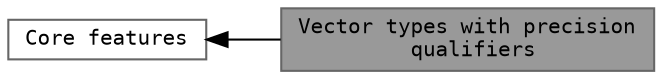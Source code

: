 digraph "Vector types with precision qualifiers"
{
 // LATEX_PDF_SIZE
  bgcolor="transparent";
  edge [fontname=Terminal,fontsize=10,labelfontname=Helvetica,labelfontsize=10];
  node [fontname=Terminal,fontsize=10,shape=box,height=0.2,width=0.4];
  rankdir=LR;
  Node2 [label="Core features",height=0.2,width=0.4,color="grey40", fillcolor="white", style="filled",URL="$group__core.html",tooltip="Features that implement in C++ the GLSL specification as closely as possible."];
  Node1 [label="Vector types with precision\l qualifiers",height=0.2,width=0.4,color="gray40", fillcolor="grey60", style="filled", fontcolor="black",tooltip="Vector types with precision qualifiers which may result in various precision in term of ULPs."];
  Node2->Node1 [shape=plaintext, dir="back", style="solid"];
}
